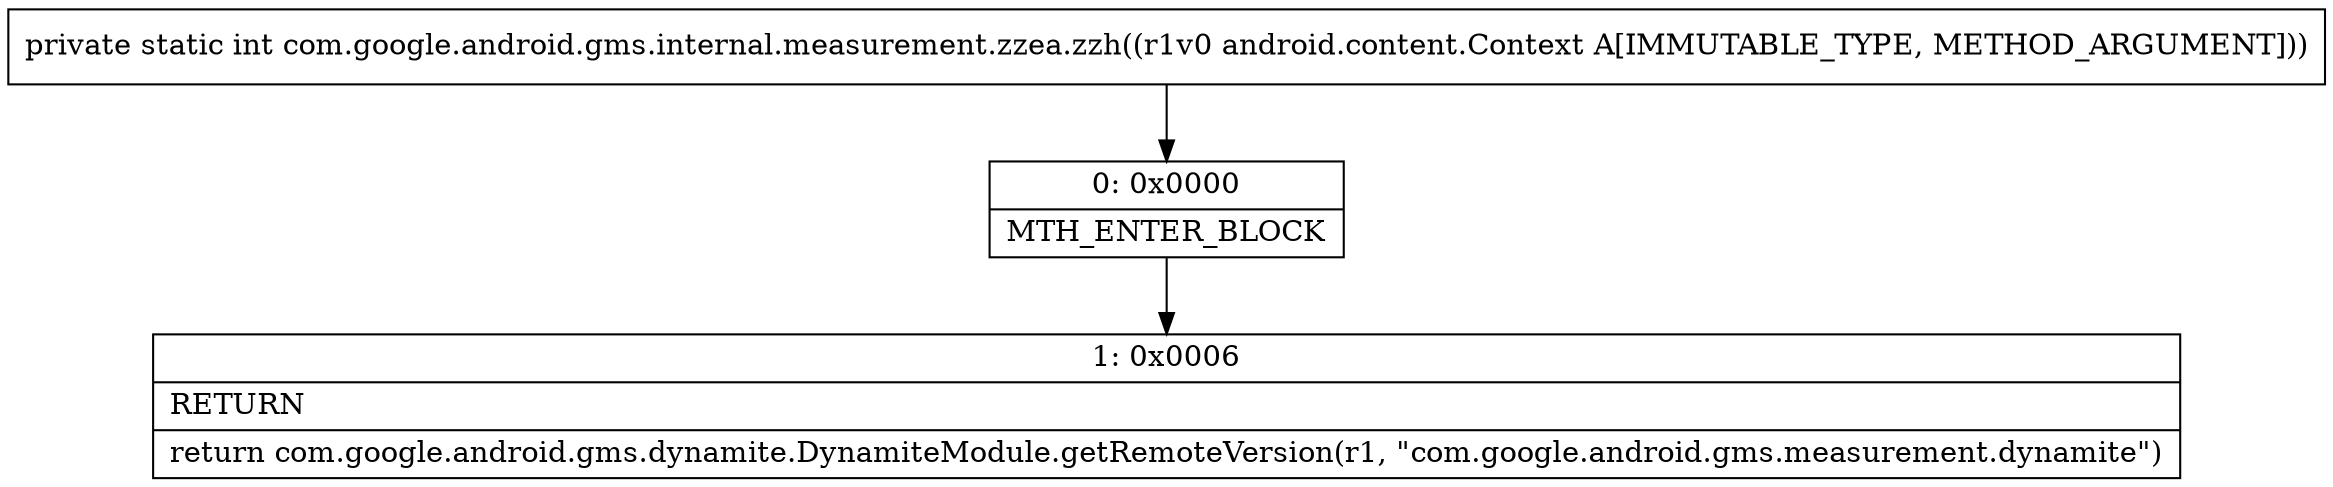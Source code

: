 digraph "CFG forcom.google.android.gms.internal.measurement.zzea.zzh(Landroid\/content\/Context;)I" {
Node_0 [shape=record,label="{0\:\ 0x0000|MTH_ENTER_BLOCK\l}"];
Node_1 [shape=record,label="{1\:\ 0x0006|RETURN\l|return com.google.android.gms.dynamite.DynamiteModule.getRemoteVersion(r1, \"com.google.android.gms.measurement.dynamite\")\l}"];
MethodNode[shape=record,label="{private static int com.google.android.gms.internal.measurement.zzea.zzh((r1v0 android.content.Context A[IMMUTABLE_TYPE, METHOD_ARGUMENT])) }"];
MethodNode -> Node_0;
Node_0 -> Node_1;
}

